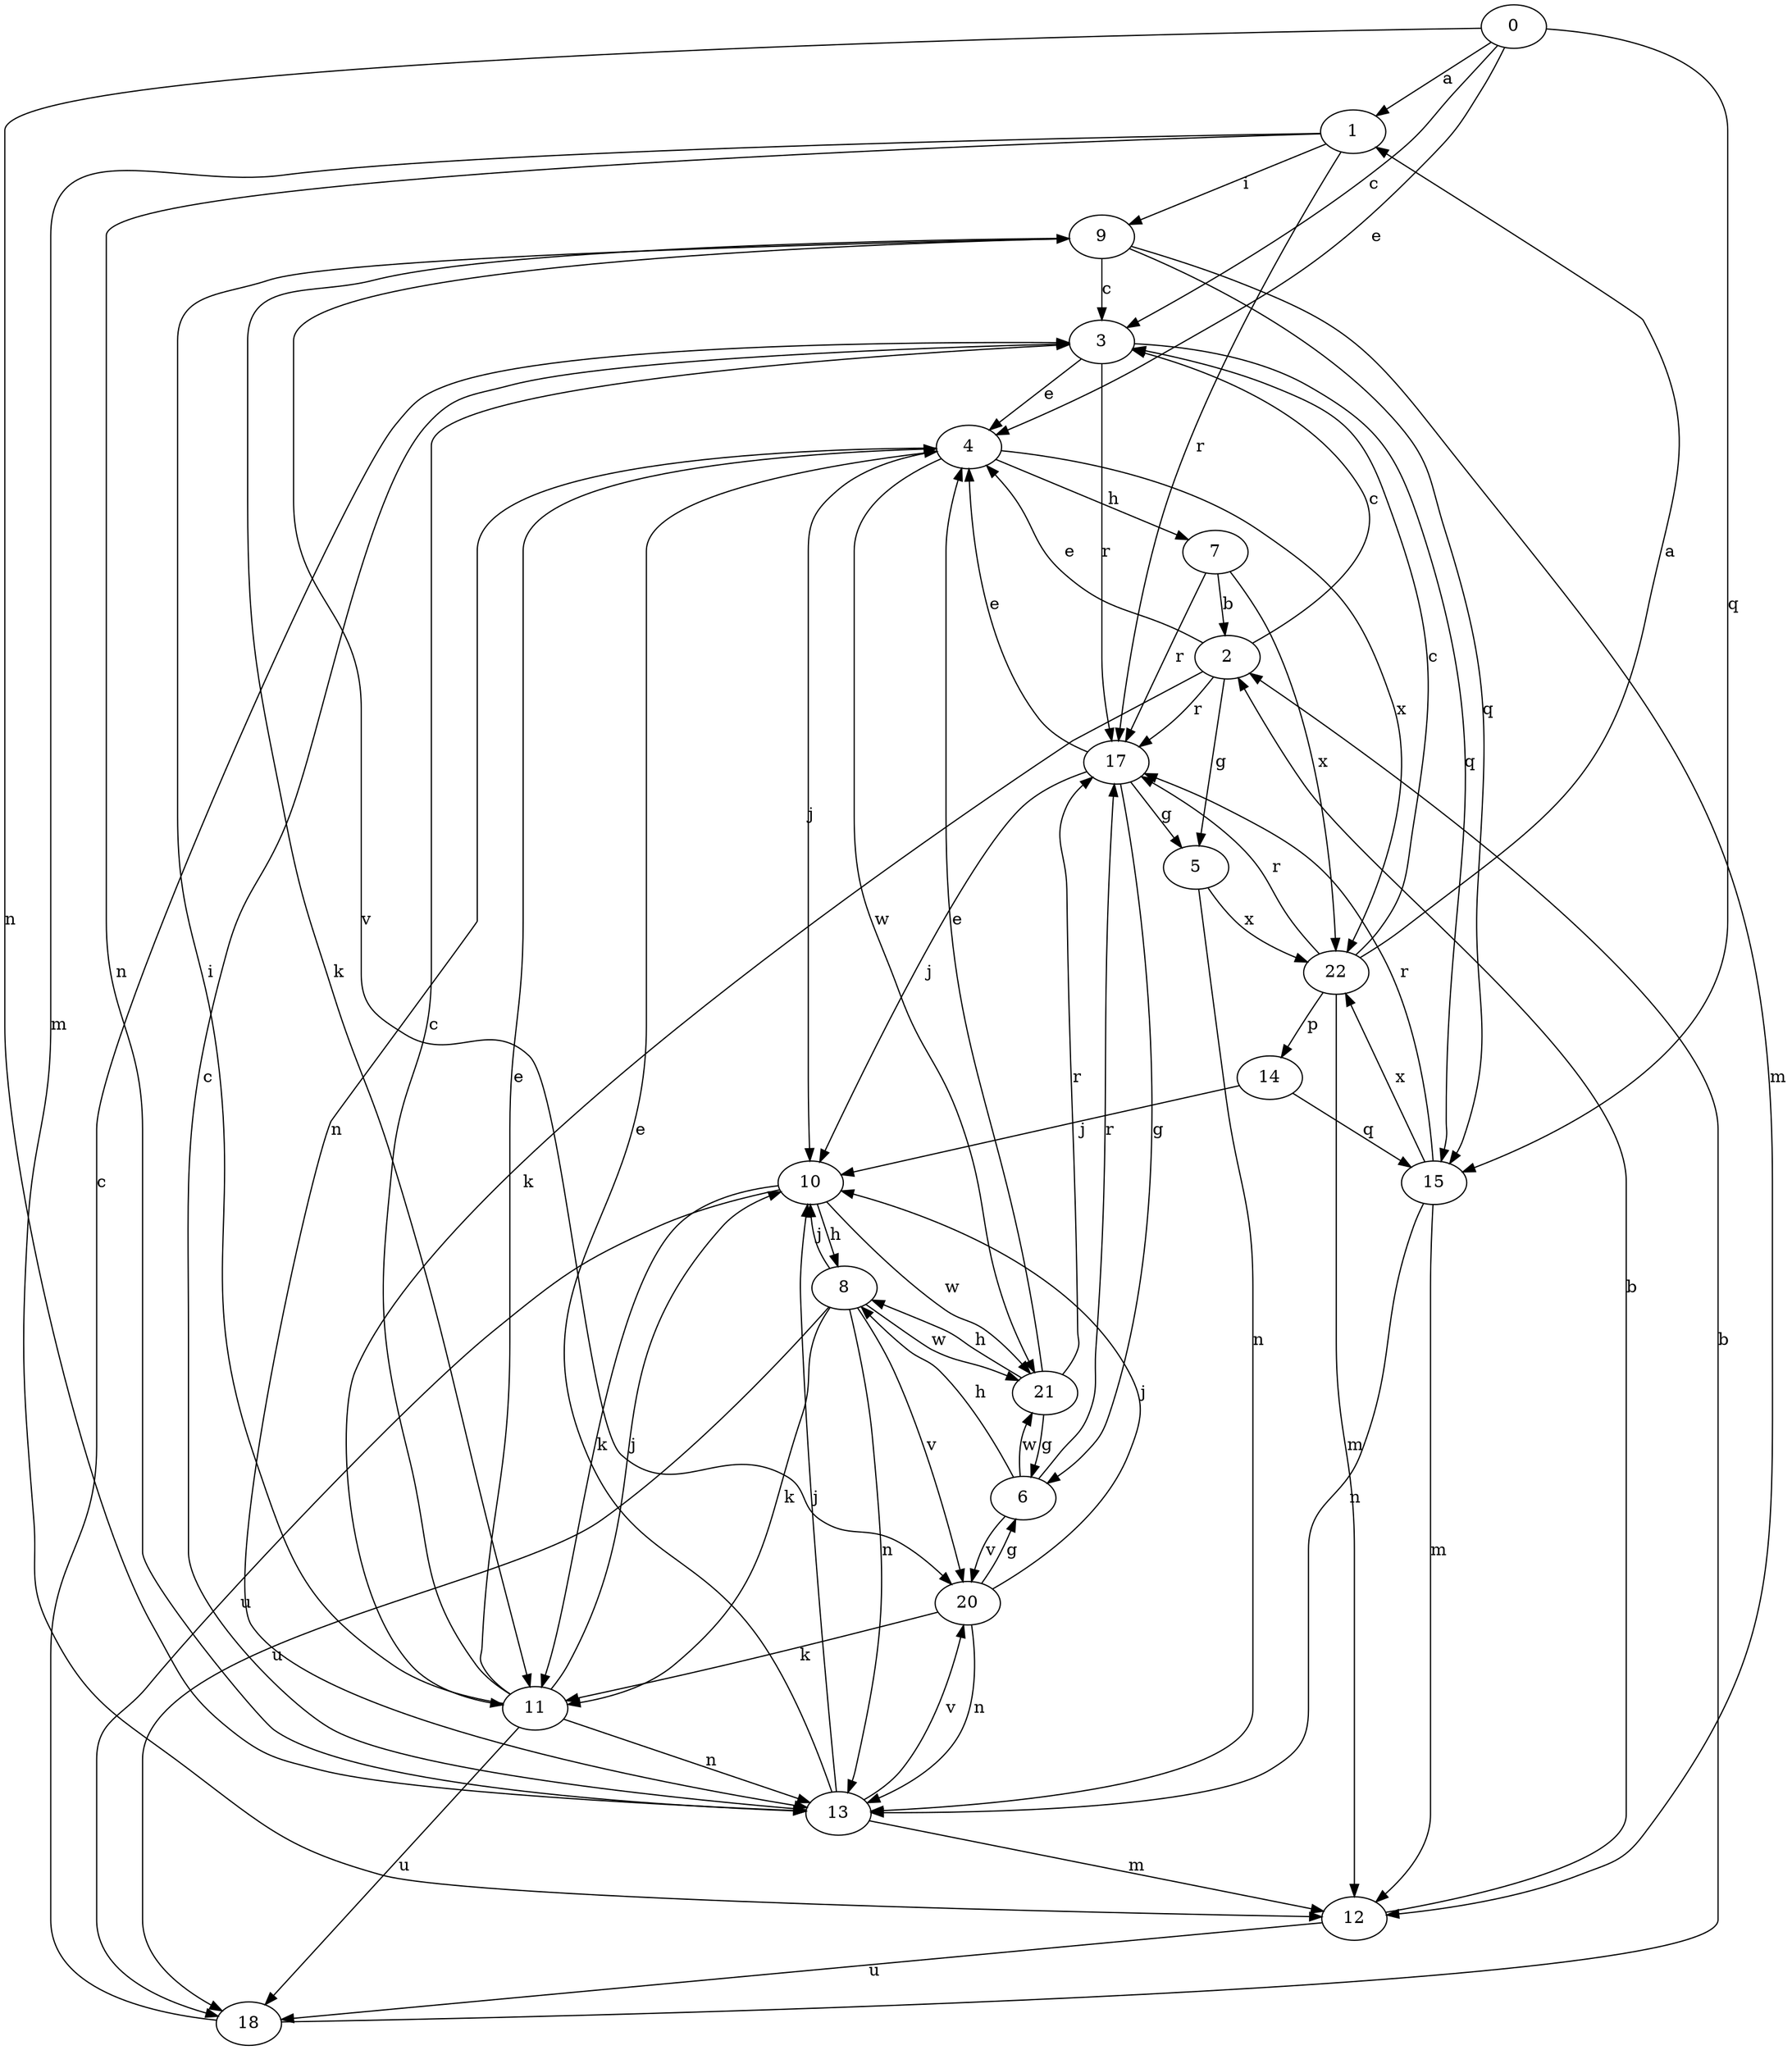 strict digraph  {
0;
1;
2;
3;
4;
5;
6;
7;
8;
9;
10;
11;
12;
13;
14;
15;
17;
18;
20;
21;
22;
0 -> 1  [label=a];
0 -> 3  [label=c];
0 -> 4  [label=e];
0 -> 13  [label=n];
0 -> 15  [label=q];
1 -> 9  [label=i];
1 -> 12  [label=m];
1 -> 13  [label=n];
1 -> 17  [label=r];
2 -> 3  [label=c];
2 -> 4  [label=e];
2 -> 5  [label=g];
2 -> 11  [label=k];
2 -> 17  [label=r];
3 -> 4  [label=e];
3 -> 15  [label=q];
3 -> 17  [label=r];
4 -> 7  [label=h];
4 -> 10  [label=j];
4 -> 13  [label=n];
4 -> 21  [label=w];
4 -> 22  [label=x];
5 -> 13  [label=n];
5 -> 22  [label=x];
6 -> 8  [label=h];
6 -> 17  [label=r];
6 -> 20  [label=v];
6 -> 21  [label=w];
7 -> 2  [label=b];
7 -> 17  [label=r];
7 -> 22  [label=x];
8 -> 10  [label=j];
8 -> 11  [label=k];
8 -> 13  [label=n];
8 -> 18  [label=u];
8 -> 20  [label=v];
8 -> 21  [label=w];
9 -> 3  [label=c];
9 -> 11  [label=k];
9 -> 12  [label=m];
9 -> 15  [label=q];
9 -> 20  [label=v];
10 -> 8  [label=h];
10 -> 11  [label=k];
10 -> 18  [label=u];
10 -> 21  [label=w];
11 -> 3  [label=c];
11 -> 4  [label=e];
11 -> 9  [label=i];
11 -> 10  [label=j];
11 -> 13  [label=n];
11 -> 18  [label=u];
12 -> 2  [label=b];
12 -> 18  [label=u];
13 -> 3  [label=c];
13 -> 4  [label=e];
13 -> 10  [label=j];
13 -> 12  [label=m];
13 -> 20  [label=v];
14 -> 10  [label=j];
14 -> 15  [label=q];
15 -> 12  [label=m];
15 -> 13  [label=n];
15 -> 17  [label=r];
15 -> 22  [label=x];
17 -> 4  [label=e];
17 -> 5  [label=g];
17 -> 6  [label=g];
17 -> 10  [label=j];
18 -> 2  [label=b];
18 -> 3  [label=c];
20 -> 6  [label=g];
20 -> 10  [label=j];
20 -> 11  [label=k];
20 -> 13  [label=n];
21 -> 4  [label=e];
21 -> 6  [label=g];
21 -> 8  [label=h];
21 -> 17  [label=r];
22 -> 1  [label=a];
22 -> 3  [label=c];
22 -> 12  [label=m];
22 -> 14  [label=p];
22 -> 17  [label=r];
}
